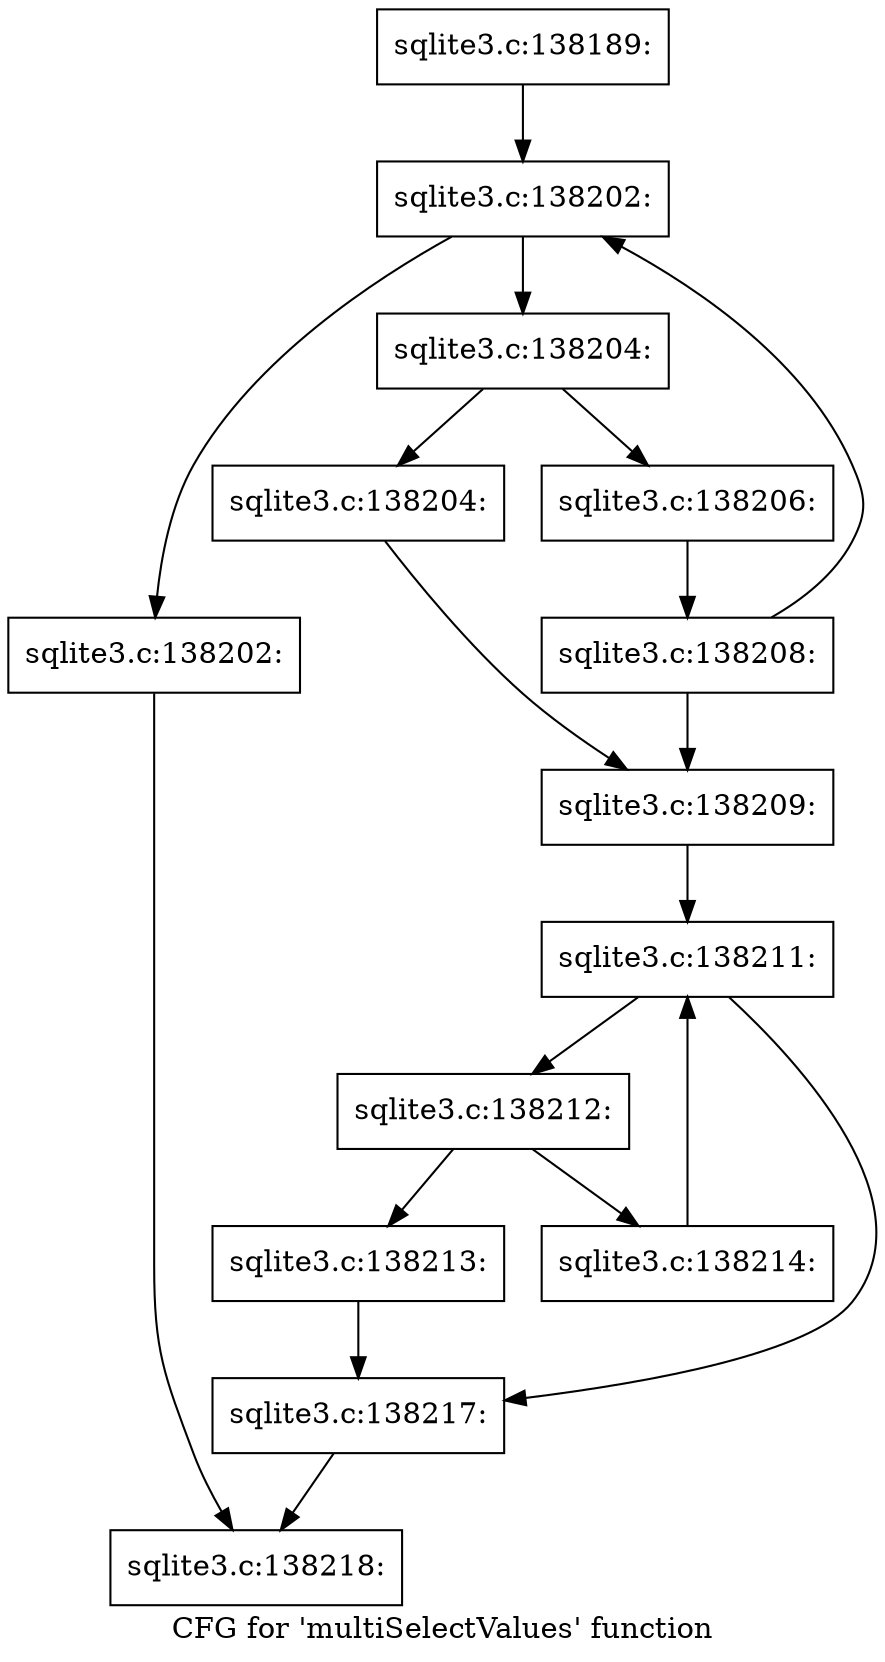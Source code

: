 digraph "CFG for 'multiSelectValues' function" {
	label="CFG for 'multiSelectValues' function";

	Node0x55c0f93ed870 [shape=record,label="{sqlite3.c:138189:}"];
	Node0x55c0f93ed870 -> Node0x55c0f941c770;
	Node0x55c0f941c770 [shape=record,label="{sqlite3.c:138202:}"];
	Node0x55c0f941c770 -> Node0x55c0f941c9d0;
	Node0x55c0f941c770 -> Node0x55c0f941ca20;
	Node0x55c0f941c9d0 [shape=record,label="{sqlite3.c:138202:}"];
	Node0x55c0f941c9d0 -> Node0x55c0f93ed9f0;
	Node0x55c0f941ca20 [shape=record,label="{sqlite3.c:138204:}"];
	Node0x55c0f941ca20 -> Node0x55c0f941d010;
	Node0x55c0f941ca20 -> Node0x55c0f941d060;
	Node0x55c0f941d010 [shape=record,label="{sqlite3.c:138204:}"];
	Node0x55c0f941d010 -> Node0x55c0f941c6d0;
	Node0x55c0f941d060 [shape=record,label="{sqlite3.c:138206:}"];
	Node0x55c0f941d060 -> Node0x55c0f941c720;
	Node0x55c0f941c720 [shape=record,label="{sqlite3.c:138208:}"];
	Node0x55c0f941c720 -> Node0x55c0f941c770;
	Node0x55c0f941c720 -> Node0x55c0f941c6d0;
	Node0x55c0f941c6d0 [shape=record,label="{sqlite3.c:138209:}"];
	Node0x55c0f941c6d0 -> Node0x55c0f941e420;
	Node0x55c0f941e420 [shape=record,label="{sqlite3.c:138211:}"];
	Node0x55c0f941e420 -> Node0x55c0f941e730;
	Node0x55c0f941e420 -> Node0x55c0f941e5b0;
	Node0x55c0f941e730 [shape=record,label="{sqlite3.c:138212:}"];
	Node0x55c0f941e730 -> Node0x55c0f941ee40;
	Node0x55c0f941e730 -> Node0x55c0f941ebd0;
	Node0x55c0f941ebd0 [shape=record,label="{sqlite3.c:138213:}"];
	Node0x55c0f941ebd0 -> Node0x55c0f941e5b0;
	Node0x55c0f941ee40 [shape=record,label="{sqlite3.c:138214:}"];
	Node0x55c0f941ee40 -> Node0x55c0f941e420;
	Node0x55c0f941e5b0 [shape=record,label="{sqlite3.c:138217:}"];
	Node0x55c0f941e5b0 -> Node0x55c0f93ed9f0;
	Node0x55c0f93ed9f0 [shape=record,label="{sqlite3.c:138218:}"];
}
